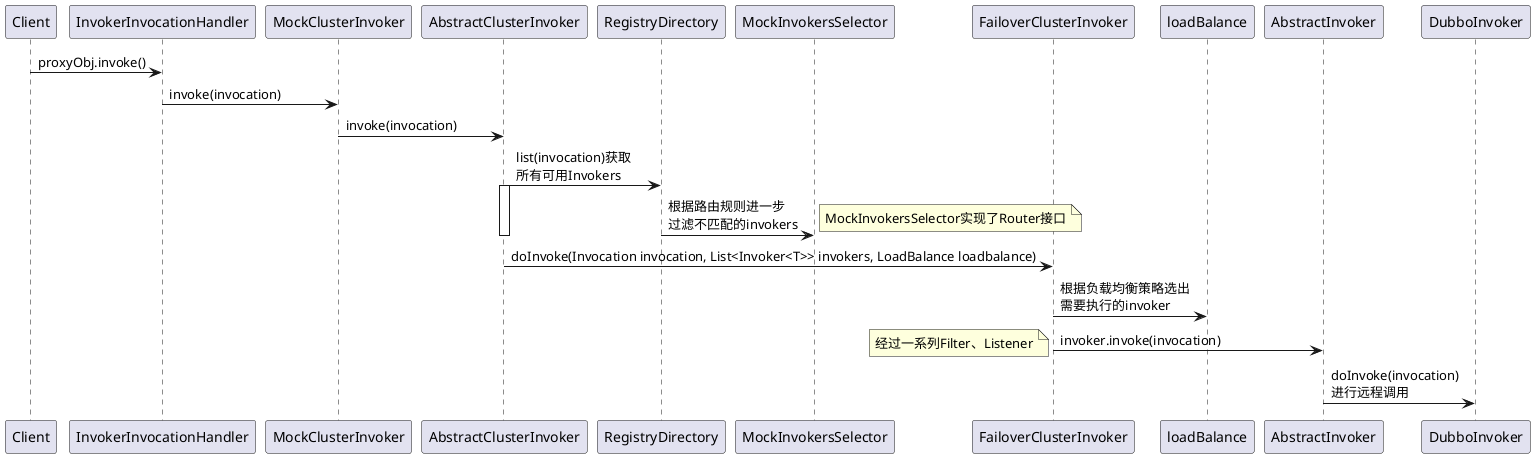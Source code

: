 @startuml
participant Client
participant InvokerInvocationHandler

Client -> InvokerInvocationHandler:proxyObj.invoke()
InvokerInvocationHandler -> MockClusterInvoker:invoke(invocation)
MockClusterInvoker -> AbstractClusterInvoker:invoke(invocation)
AbstractClusterInvoker -> RegistryDirectory:list(invocation)获取\n所有可用Invokers
activate AbstractClusterInvoker
RegistryDirectory -> MockInvokersSelector:根据路由规则进一步\n过滤不匹配的invokers
note right
MockInvokersSelector实现了Router接口
end note
deactivate AbstractClusterInvoker
AbstractClusterInvoker -> FailoverClusterInvoker:doInvoke(Invocation invocation, List<Invoker<T>> invokers, LoadBalance loadbalance)
FailoverClusterInvoker -> loadBalance:根据负载均衡策略选出\n需要执行的invoker

FailoverClusterInvoker -> AbstractInvoker:invoker.invoke(invocation)
note left
经过一系列Filter、Listener
end note
AbstractInvoker -> DubboInvoker:doInvoke(invocation)\n进行远程调用
@enduml